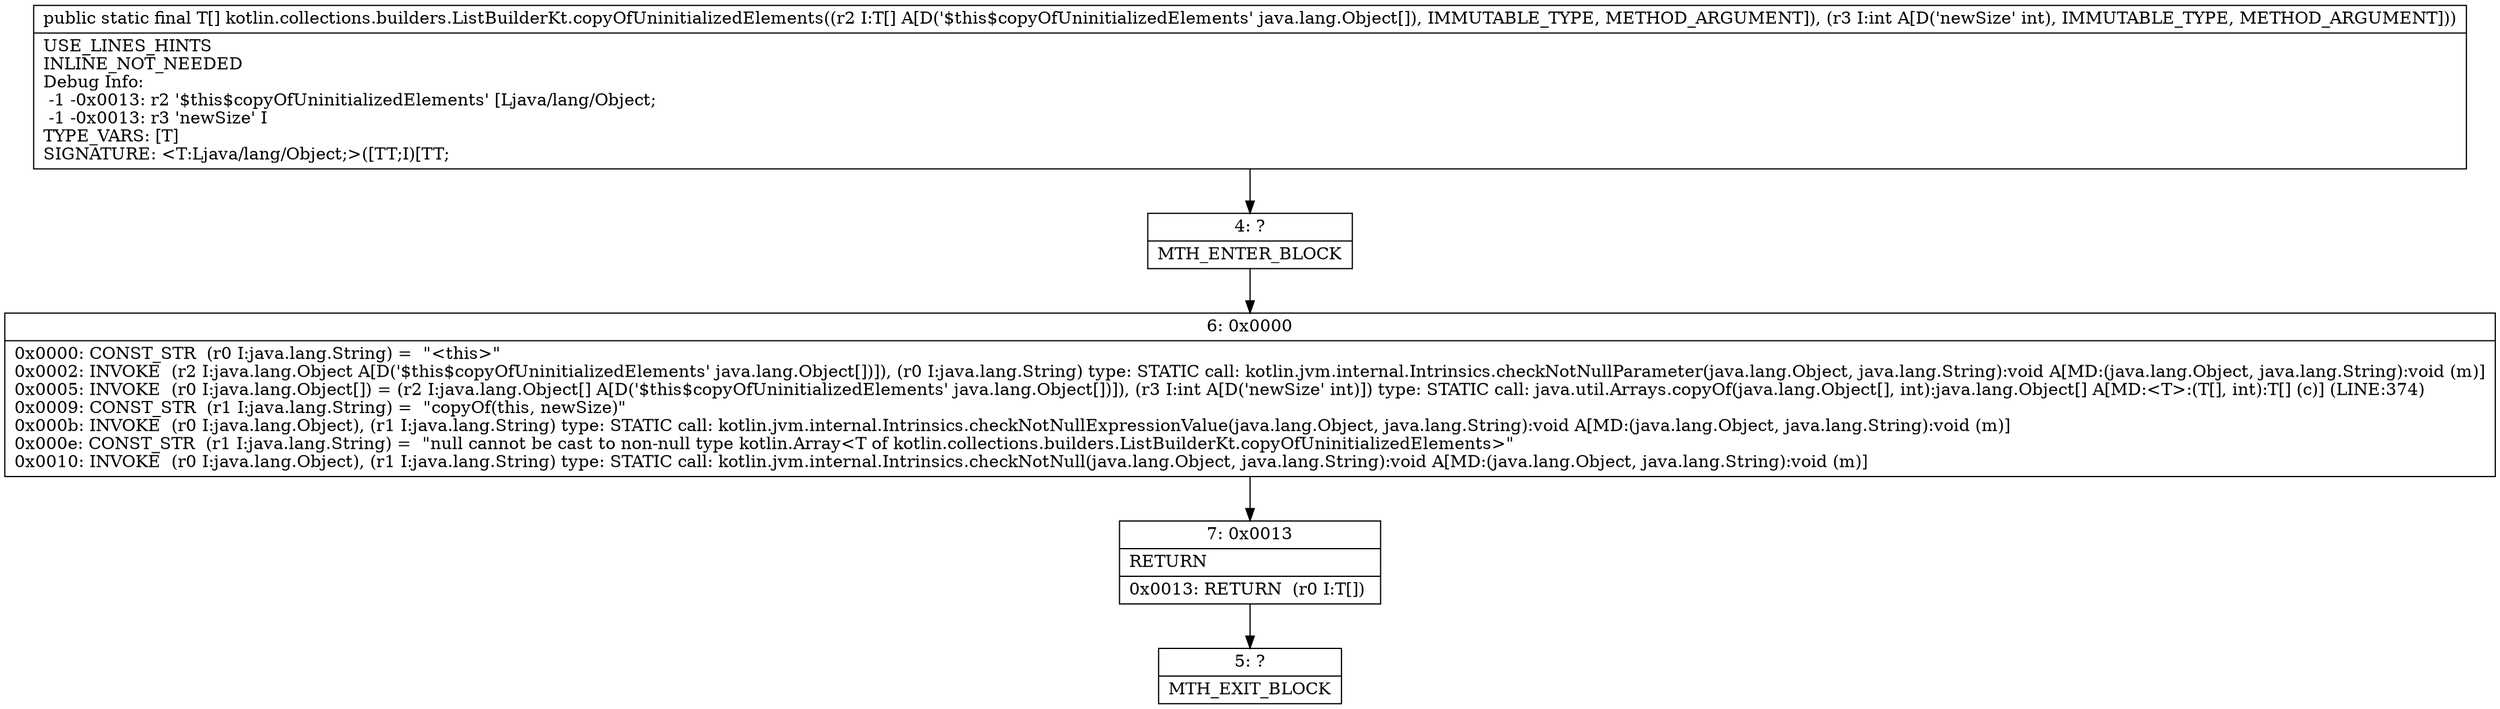 digraph "CFG forkotlin.collections.builders.ListBuilderKt.copyOfUninitializedElements([Ljava\/lang\/Object;I)[Ljava\/lang\/Object;" {
Node_4 [shape=record,label="{4\:\ ?|MTH_ENTER_BLOCK\l}"];
Node_6 [shape=record,label="{6\:\ 0x0000|0x0000: CONST_STR  (r0 I:java.lang.String) =  \"\<this\>\" \l0x0002: INVOKE  (r2 I:java.lang.Object A[D('$this$copyOfUninitializedElements' java.lang.Object[])]), (r0 I:java.lang.String) type: STATIC call: kotlin.jvm.internal.Intrinsics.checkNotNullParameter(java.lang.Object, java.lang.String):void A[MD:(java.lang.Object, java.lang.String):void (m)]\l0x0005: INVOKE  (r0 I:java.lang.Object[]) = (r2 I:java.lang.Object[] A[D('$this$copyOfUninitializedElements' java.lang.Object[])]), (r3 I:int A[D('newSize' int)]) type: STATIC call: java.util.Arrays.copyOf(java.lang.Object[], int):java.lang.Object[] A[MD:\<T\>:(T[], int):T[] (c)] (LINE:374)\l0x0009: CONST_STR  (r1 I:java.lang.String) =  \"copyOf(this, newSize)\" \l0x000b: INVOKE  (r0 I:java.lang.Object), (r1 I:java.lang.String) type: STATIC call: kotlin.jvm.internal.Intrinsics.checkNotNullExpressionValue(java.lang.Object, java.lang.String):void A[MD:(java.lang.Object, java.lang.String):void (m)]\l0x000e: CONST_STR  (r1 I:java.lang.String) =  \"null cannot be cast to non\-null type kotlin.Array\<T of kotlin.collections.builders.ListBuilderKt.copyOfUninitializedElements\>\" \l0x0010: INVOKE  (r0 I:java.lang.Object), (r1 I:java.lang.String) type: STATIC call: kotlin.jvm.internal.Intrinsics.checkNotNull(java.lang.Object, java.lang.String):void A[MD:(java.lang.Object, java.lang.String):void (m)]\l}"];
Node_7 [shape=record,label="{7\:\ 0x0013|RETURN\l|0x0013: RETURN  (r0 I:T[]) \l}"];
Node_5 [shape=record,label="{5\:\ ?|MTH_EXIT_BLOCK\l}"];
MethodNode[shape=record,label="{public static final T[] kotlin.collections.builders.ListBuilderKt.copyOfUninitializedElements((r2 I:T[] A[D('$this$copyOfUninitializedElements' java.lang.Object[]), IMMUTABLE_TYPE, METHOD_ARGUMENT]), (r3 I:int A[D('newSize' int), IMMUTABLE_TYPE, METHOD_ARGUMENT]))  | USE_LINES_HINTS\lINLINE_NOT_NEEDED\lDebug Info:\l  \-1 \-0x0013: r2 '$this$copyOfUninitializedElements' [Ljava\/lang\/Object;\l  \-1 \-0x0013: r3 'newSize' I\lTYPE_VARS: [T]\lSIGNATURE: \<T:Ljava\/lang\/Object;\>([TT;I)[TT;\l}"];
MethodNode -> Node_4;Node_4 -> Node_6;
Node_6 -> Node_7;
Node_7 -> Node_5;
}

